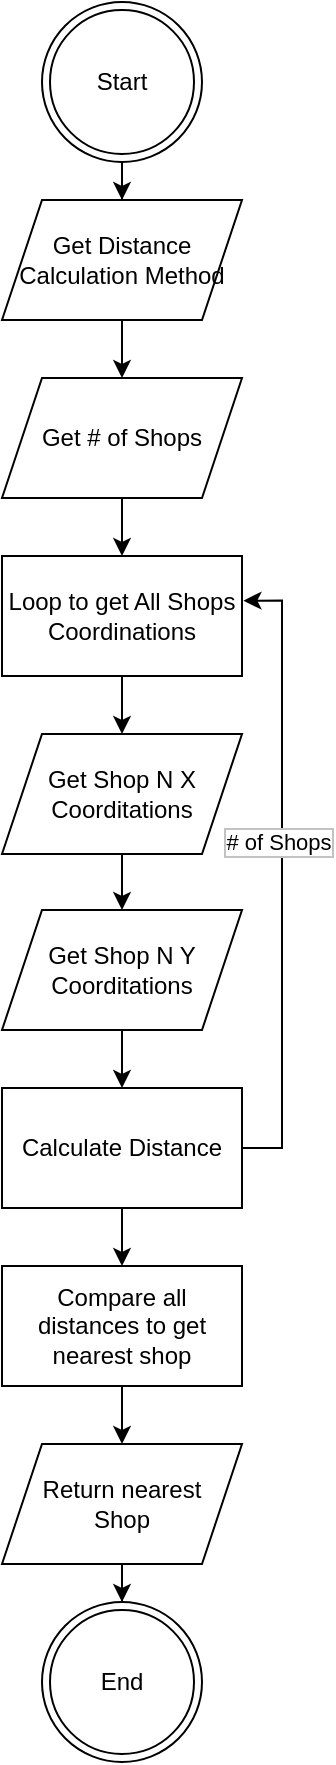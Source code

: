 <mxfile version="19.0.3" type="device"><diagram id="C5RBs43oDa-KdzZeNtuy" name="Page-1"><mxGraphModel dx="1043" dy="719" grid="1" gridSize="10" guides="1" tooltips="1" connect="1" arrows="1" fold="1" page="1" pageScale="1" pageWidth="827" pageHeight="1169" math="0" shadow="0"><root><mxCell id="WIyWlLk6GJQsqaUBKTNV-0"/><mxCell id="WIyWlLk6GJQsqaUBKTNV-1" parent="WIyWlLk6GJQsqaUBKTNV-0"/><mxCell id="uIGGkHOYY_57IsQj575G-4" value="" style="edgeStyle=orthogonalEdgeStyle;rounded=0;orthogonalLoop=1;jettySize=auto;html=1;" edge="1" parent="WIyWlLk6GJQsqaUBKTNV-1" source="uIGGkHOYY_57IsQj575G-0" target="uIGGkHOYY_57IsQj575G-3"><mxGeometry relative="1" as="geometry"/></mxCell><mxCell id="uIGGkHOYY_57IsQj575G-0" value="Get # of Shops" style="shape=parallelogram;perimeter=parallelogramPerimeter;whiteSpace=wrap;html=1;fixedSize=1;" vertex="1" parent="WIyWlLk6GJQsqaUBKTNV-1"><mxGeometry x="380" y="238" width="120" height="60" as="geometry"/></mxCell><mxCell id="uIGGkHOYY_57IsQj575G-2" style="edgeStyle=orthogonalEdgeStyle;rounded=0;orthogonalLoop=1;jettySize=auto;html=1;entryX=0.5;entryY=0;entryDx=0;entryDy=0;" edge="1" parent="WIyWlLk6GJQsqaUBKTNV-1" source="uIGGkHOYY_57IsQj575G-1" target="uIGGkHOYY_57IsQj575G-11"><mxGeometry relative="1" as="geometry"/></mxCell><mxCell id="uIGGkHOYY_57IsQj575G-1" value="Start" style="ellipse;shape=doubleEllipse;whiteSpace=wrap;html=1;aspect=fixed;" vertex="1" parent="WIyWlLk6GJQsqaUBKTNV-1"><mxGeometry x="400" y="50" width="80" height="80" as="geometry"/></mxCell><mxCell id="uIGGkHOYY_57IsQj575G-8" value="" style="edgeStyle=orthogonalEdgeStyle;rounded=0;orthogonalLoop=1;jettySize=auto;html=1;" edge="1" parent="WIyWlLk6GJQsqaUBKTNV-1" source="uIGGkHOYY_57IsQj575G-3" target="uIGGkHOYY_57IsQj575G-7"><mxGeometry relative="1" as="geometry"/></mxCell><mxCell id="uIGGkHOYY_57IsQj575G-3" value="Loop to get All Shops Coordinations" style="whiteSpace=wrap;html=1;" vertex="1" parent="WIyWlLk6GJQsqaUBKTNV-1"><mxGeometry x="380" y="327" width="120" height="60" as="geometry"/></mxCell><mxCell id="uIGGkHOYY_57IsQj575G-10" value="" style="edgeStyle=orthogonalEdgeStyle;rounded=0;orthogonalLoop=1;jettySize=auto;html=1;" edge="1" parent="WIyWlLk6GJQsqaUBKTNV-1" source="uIGGkHOYY_57IsQj575G-7" target="uIGGkHOYY_57IsQj575G-9"><mxGeometry relative="1" as="geometry"/></mxCell><mxCell id="uIGGkHOYY_57IsQj575G-7" value="Get Shop N X Coorditations" style="shape=parallelogram;perimeter=parallelogramPerimeter;whiteSpace=wrap;html=1;fixedSize=1;" vertex="1" parent="WIyWlLk6GJQsqaUBKTNV-1"><mxGeometry x="380" y="416" width="120" height="60" as="geometry"/></mxCell><mxCell id="uIGGkHOYY_57IsQj575G-15" value="" style="edgeStyle=orthogonalEdgeStyle;rounded=0;orthogonalLoop=1;jettySize=auto;html=1;" edge="1" parent="WIyWlLk6GJQsqaUBKTNV-1" source="uIGGkHOYY_57IsQj575G-9" target="uIGGkHOYY_57IsQj575G-14"><mxGeometry relative="1" as="geometry"/></mxCell><mxCell id="uIGGkHOYY_57IsQj575G-9" value="Get Shop N Y Coorditations" style="shape=parallelogram;perimeter=parallelogramPerimeter;whiteSpace=wrap;html=1;fixedSize=1;" vertex="1" parent="WIyWlLk6GJQsqaUBKTNV-1"><mxGeometry x="380" y="504" width="120" height="60" as="geometry"/></mxCell><mxCell id="uIGGkHOYY_57IsQj575G-13" style="edgeStyle=orthogonalEdgeStyle;rounded=0;orthogonalLoop=1;jettySize=auto;html=1;exitX=0.5;exitY=1;exitDx=0;exitDy=0;entryX=0.5;entryY=0;entryDx=0;entryDy=0;" edge="1" parent="WIyWlLk6GJQsqaUBKTNV-1" source="uIGGkHOYY_57IsQj575G-11" target="uIGGkHOYY_57IsQj575G-0"><mxGeometry relative="1" as="geometry"/></mxCell><mxCell id="uIGGkHOYY_57IsQj575G-11" value="Get Distance Calculation Method" style="shape=parallelogram;perimeter=parallelogramPerimeter;whiteSpace=wrap;html=1;fixedSize=1;" vertex="1" parent="WIyWlLk6GJQsqaUBKTNV-1"><mxGeometry x="380" y="149" width="120" height="60" as="geometry"/></mxCell><mxCell id="uIGGkHOYY_57IsQj575G-16" style="edgeStyle=orthogonalEdgeStyle;rounded=0;orthogonalLoop=1;jettySize=auto;html=1;exitX=1;exitY=0.5;exitDx=0;exitDy=0;entryX=1.006;entryY=0.372;entryDx=0;entryDy=0;entryPerimeter=0;" edge="1" parent="WIyWlLk6GJQsqaUBKTNV-1" source="uIGGkHOYY_57IsQj575G-14" target="uIGGkHOYY_57IsQj575G-3"><mxGeometry relative="1" as="geometry"/></mxCell><mxCell id="uIGGkHOYY_57IsQj575G-26" value="# of Shops" style="edgeLabel;html=1;align=center;verticalAlign=middle;resizable=0;points=[];labelBorderColor=#C2C2C2;" vertex="1" connectable="0" parent="uIGGkHOYY_57IsQj575G-16"><mxGeometry x="0.108" y="2" relative="1" as="geometry"><mxPoint as="offset"/></mxGeometry></mxCell><mxCell id="uIGGkHOYY_57IsQj575G-20" value="" style="edgeStyle=orthogonalEdgeStyle;rounded=0;orthogonalLoop=1;jettySize=auto;html=1;" edge="1" parent="WIyWlLk6GJQsqaUBKTNV-1" source="uIGGkHOYY_57IsQj575G-14" target="uIGGkHOYY_57IsQj575G-19"><mxGeometry relative="1" as="geometry"/></mxCell><mxCell id="uIGGkHOYY_57IsQj575G-14" value="Calculate Distance" style="whiteSpace=wrap;html=1;" vertex="1" parent="WIyWlLk6GJQsqaUBKTNV-1"><mxGeometry x="380" y="593" width="120" height="60" as="geometry"/></mxCell><mxCell id="uIGGkHOYY_57IsQj575G-22" value="" style="edgeStyle=orthogonalEdgeStyle;rounded=0;orthogonalLoop=1;jettySize=auto;html=1;" edge="1" parent="WIyWlLk6GJQsqaUBKTNV-1" source="uIGGkHOYY_57IsQj575G-19" target="uIGGkHOYY_57IsQj575G-21"><mxGeometry relative="1" as="geometry"/></mxCell><mxCell id="uIGGkHOYY_57IsQj575G-19" value="Compare all distances to get nearest shop" style="whiteSpace=wrap;html=1;" vertex="1" parent="WIyWlLk6GJQsqaUBKTNV-1"><mxGeometry x="380" y="682" width="120" height="60" as="geometry"/></mxCell><mxCell id="uIGGkHOYY_57IsQj575G-24" value="" style="edgeStyle=orthogonalEdgeStyle;rounded=0;orthogonalLoop=1;jettySize=auto;html=1;entryX=0.5;entryY=0;entryDx=0;entryDy=0;" edge="1" parent="WIyWlLk6GJQsqaUBKTNV-1" source="uIGGkHOYY_57IsQj575G-21" target="uIGGkHOYY_57IsQj575G-25"><mxGeometry relative="1" as="geometry"><mxPoint x="480" y="880" as="targetPoint"/></mxGeometry></mxCell><mxCell id="uIGGkHOYY_57IsQj575G-21" value="Return nearest &lt;br&gt;Shop" style="shape=parallelogram;perimeter=parallelogramPerimeter;whiteSpace=wrap;html=1;fixedSize=1;" vertex="1" parent="WIyWlLk6GJQsqaUBKTNV-1"><mxGeometry x="380" y="771" width="120" height="60" as="geometry"/></mxCell><mxCell id="uIGGkHOYY_57IsQj575G-25" value="End" style="ellipse;shape=doubleEllipse;whiteSpace=wrap;html=1;aspect=fixed;" vertex="1" parent="WIyWlLk6GJQsqaUBKTNV-1"><mxGeometry x="400" y="850" width="80" height="80" as="geometry"/></mxCell></root></mxGraphModel></diagram></mxfile>